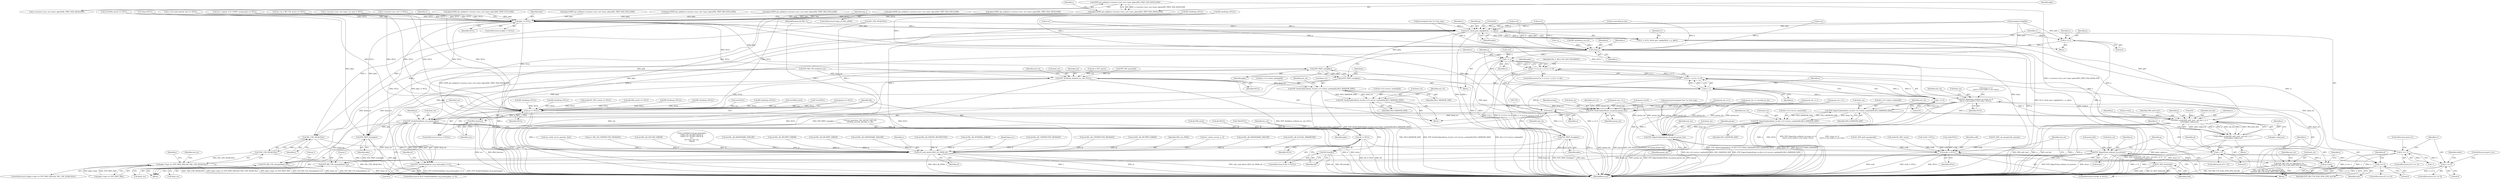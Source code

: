 digraph "0_openssl_ce325c60c74b0fa784f5872404b722e120e5cab0_0@array" {
"1001155" [label="(Call,X509_get_pubkey(s->session->sess_cert->peer_pkeys[SSL_PKEY_DSA_SIGN].x509))"];
"1001153" [label="(Call,pkey=X509_get_pubkey(s->session->sess_cert->peer_pkeys[SSL_PKEY_DSA_SIGN].x509))"];
"1001442" [label="(Call,pkey != NULL)"];
"1001462" [label="(Call,tls12_check_peer_sigalg(&md, s, p, pkey))"];
"1001460" [label="(Call,rv = tls12_check_peer_sigalg(&md, s, p, pkey))"];
"1001469" [label="(Call,rv == -1)"];
"1001476" [label="(Call,rv == 0)"];
"1001486" [label="(Call,p += 2)"];
"1001505" [label="(Call,n2s(p,i))"];
"1001517" [label="(Call,i != n)"];
"1001516" [label="(Call,(i != n) || (n > j) || (n <= 0))"];
"1001521" [label="(Call,n > j)"];
"1001520" [label="(Call,(n > j) || (n <= 0))"];
"1001524" [label="(Call,n <= 0)"];
"1001626" [label="(Call,RSA_verify(NID_md5_sha1, md_buf, j, p, n,\n\t\t\t\t\t\t\t\tpkey->pkey.rsa))"];
"1001624" [label="(Call,i=RSA_verify(NID_md5_sha1, md_buf, j, p, n,\n\t\t\t\t\t\t\t\tpkey->pkey.rsa))"];
"1001638" [label="(Call,i < 0)"];
"1001650" [label="(Call,i == 0)"];
"1001703" [label="(Call,(int)n)"];
"1001699" [label="(Call,EVP_VerifyFinal(&md_ctx,p,(int)n,pkey))"];
"1001698" [label="(Call,EVP_VerifyFinal(&md_ctx,p,(int)n,pkey) <= 0)"];
"1001747" [label="(Call,EVP_PKEY_free(pkey))"];
"1001749" [label="(Call,EVP_MD_CTX_cleanup(&md_ctx))"];
"1001760" [label="(Call,EVP_PKEY_free(pkey))"];
"1001784" [label="(Call,EVP_MD_CTX_cleanup(&md_ctx))"];
"1001513" [label="(Call,EVP_PKEY_size(pkey))"];
"1001511" [label="(Call,j=EVP_PKEY_size(pkey))"];
"1001540" [label="(Call,SSL_USE_SIGALGS(s))"];
"1001539" [label="(Call,!SSL_USE_SIGALGS(s))"];
"1001533" [label="(Call,pkey->type == EVP_PKEY_RSA && !SSL_USE_SIGALGS(s))"];
"1001755" [label="(Call,ssl3_send_alert(s,SSL3_AL_FATAL,al))"];
"1001565" [label="(Call,EVP_DigestInit_ex(&md_ctx,(num == 2)\n\t\t\t\t\t?s->ctx->md5:s->ctx->sha1, NULL))"];
"1001583" [label="(Call,EVP_DigestUpdate(&md_ctx,&(s->s3->client_random[0]),SSL3_RANDOM_SIZE))"];
"1001595" [label="(Call,EVP_DigestUpdate(&md_ctx,&(s->s3->server_random[0]),SSL3_RANDOM_SIZE))"];
"1001607" [label="(Call,EVP_DigestUpdate(&md_ctx,param,param_len))"];
"1001612" [label="(Call,EVP_DigestFinal_ex(&md_ctx,q,&size))"];
"1001561" [label="(Call,EVP_MD_CTX_set_flags(&md_ctx,\n\t\t\t\t\tEVP_MD_CTX_FLAG_NON_FIPS_ALLOW))"];
"1001618" [label="(Call,q+=size)"];
"1001763" [label="(Call,rsa != NULL)"];
"1001766" [label="(Call,RSA_free(rsa))"];
"1001769" [label="(Call,dh != NULL)"];
"1001772" [label="(Call,DH_free(dh))"];
"1001779" [label="(Call,ecdh != NULL)"];
"1001782" [label="(Call,EC_KEY_free(ecdh))"];
"1001663" [label="(Call,EVP_VerifyInit_ex(&md_ctx, md, NULL))"];
"1001668" [label="(Call,EVP_VerifyUpdate(&md_ctx,&(s->s3->client_random[0]),SSL3_RANDOM_SIZE))"];
"1001680" [label="(Call,EVP_VerifyUpdate(&md_ctx,&(s->s3->server_random[0]),SSL3_RANDOM_SIZE))"];
"1001692" [label="(Call,EVP_VerifyUpdate(&md_ctx,param,param_len))"];
"1001493" [label="(Call,md = EVP_sha1())"];
"1001115" [label="(Call,ssl_security(s, SSL_SECOP_TMP_DH,\n\t\t\t\t\t\tDH_security_bits(dh), 0, dh))"];
"1001681" [label="(Call,&md_ctx)"];
"1001707" [label="(Literal,0)"];
"1001682" [label="(Identifier,md_ctx)"];
"1001468" [label="(ControlStructure,if (rv == -1))"];
"1001301" [label="(Call,al=SSL_AD_EXPORT_RESTRICTION)"];
"1000956" [label="(Call,dh=DH_new())"];
"1001598" [label="(Call,&(s->s3->server_random[0]))"];
"1001546" [label="(Identifier,j)"];
"1001669" [label="(Call,&md_ctx)"];
"1001520" [label="(Call,(n > j) || (n <= 0))"];
"1001249" [label="(Call,al=SSL_AD_INTERNAL_ERROR)"];
"1001663" [label="(Call,EVP_VerifyInit_ex(&md_ctx, md, NULL))"];
"1001679" [label="(Identifier,SSL3_RANDOM_SIZE)"];
"1001629" [label="(Identifier,j)"];
"1001615" [label="(Identifier,q)"];
"1001284" [label="(Call,EC_KEY_get0_group(ecdh))"];
"1000290" [label="(Call,s->session->sess_cert != NULL)"];
"1001694" [label="(Identifier,md_ctx)"];
"1001775" [label="(Identifier,bn_ctx)"];
"1000603" [label="(Call,BN_bin2bn(p,i,NULL))"];
"1001155" [label="(Call,X509_get_pubkey(s->session->sess_cert->peer_pkeys[SSL_PKEY_DSA_SIGN].x509))"];
"1001444" [label="(Identifier,NULL)"];
"1001490" [label="(Identifier,n)"];
"1001706" [label="(Identifier,pkey)"];
"1001620" [label="(Identifier,size)"];
"1001773" [label="(Identifier,dh)"];
"1001171" [label="(Identifier,s)"];
"1001562" [label="(Call,&md_ctx)"];
"1001639" [label="(Identifier,i)"];
"1001651" [label="(Identifier,i)"];
"1000660" [label="(Call,BN_bin2bn(p,i,NULL))"];
"1001539" [label="(Call,!SSL_USE_SIGALGS(s))"];
"1001750" [label="(Call,&md_ctx)"];
"1001759" [label="(JumpTarget,err:)"];
"1001767" [label="(Identifier,rsa)"];
"1001525" [label="(Identifier,n)"];
"1001107" [label="(Call,p+=i)"];
"1000886" [label="(Call,param_len += i)"];
"1001611" [label="(Identifier,param_len)"];
"1001522" [label="(Identifier,n)"];
"1001786" [label="(Identifier,md_ctx)"];
"1001614" [label="(Identifier,md_ctx)"];
"1001649" [label="(ControlStructure,if (i == 0))"];
"1001693" [label="(Call,&md_ctx)"];
"1001486" [label="(Call,p += 2)"];
"1001319" [label="(Call,(bn_ctx = BN_CTX_new()) == NULL)"];
"1001443" [label="(Identifier,pkey)"];
"1001772" [label="(Call,DH_free(dh))"];
"1001621" [label="(Call,j+=size)"];
"1001469" [label="(Call,rv == -1)"];
"1001753" [label="(Literal,1)"];
"1001488" [label="(Literal,2)"];
"1001526" [label="(Literal,0)"];
"1001765" [label="(Identifier,NULL)"];
"1001445" [label="(Block,)"];
"1000791" [label="(Call,al=SSL_AD_UNEXPECTED_MESSAGE)"];
"1001761" [label="(Identifier,pkey)"];
"1001548" [label="(Call,q=md_buf)"];
"1001460" [label="(Call,rv = tls12_check_peer_sigalg(&md, s, p, pkey))"];
"1000282" [label="(Call,p=(unsigned char *)s->init_msg)"];
"1001434" [label="(Call,al=SSL_AD_UNEXPECTED_MESSAGE)"];
"1001533" [label="(Call,pkey->type == EVP_PKEY_RSA && !SSL_USE_SIGALGS(s))"];
"1001154" [label="(Identifier,pkey)"];
"1000129" [label="(Block,)"];
"1001585" [label="(Identifier,md_ctx)"];
"1001362" [label="(Call,p+=encoded_pt_len)"];
"1001512" [label="(Identifier,j)"];
"1001441" [label="(ControlStructure,if (pkey != NULL))"];
"1001372" [label="(Call,pkey=X509_get_pubkey(s->session->sess_cert->peer_pkeys[SSL_PKEY_RSA_ENC].x509))"];
"1001627" [label="(Identifier,NID_md5_sha1)"];
"1001205" [label="(Call,(ecdh=EC_KEY_new()) == NULL)"];
"1001624" [label="(Call,i=RSA_verify(NID_md5_sha1, md_buf, j, p, n,\n\t\t\t\t\t\t\t\tpkey->pkey.rsa))"];
"1001668" [label="(Call,EVP_VerifyUpdate(&md_ctx,&(s->s3->client_random[0]),SSL3_RANDOM_SIZE))"];
"1001480" [label="(ControlStructure,goto f_err;)"];
"1001473" [label="(ControlStructure,goto err;)"];
"1001505" [label="(Call,n2s(p,i))"];
"1001134" [label="(Call,pkey=X509_get_pubkey(s->session->sess_cert->peer_pkeys[SSL_PKEY_RSA_ENC].x509))"];
"1001768" [label="(ControlStructure,if (dh != NULL))"];
"1001760" [label="(Call,EVP_PKEY_free(pkey))"];
"1001564" [label="(Identifier,EVP_MD_CTX_FLAG_NON_FIPS_ALLOW)"];
"1001630" [label="(Identifier,p)"];
"1001662" [label="(Block,)"];
"1001612" [label="(Call,EVP_DigestFinal_ex(&md_ctx,q,&size))"];
"1001540" [label="(Call,SSL_USE_SIGALGS(s))"];
"1001313" [label="(Call,(srvr_ecpoint = EC_POINT_new(group)) == NULL)"];
"1001356" [label="(Call,param_len += encoded_pt_len)"];
"1001596" [label="(Call,&md_ctx)"];
"1001608" [label="(Call,&md_ctx)"];
"1001790" [label="(MethodReturn,int)"];
"1001156" [label="(Call,s->session->sess_cert->peer_pkeys[SSL_PKEY_DSA_SIGN].x509)"];
"1001521" [label="(Call,n > j)"];
"1000462" [label="(Call,1-i)"];
"1001206" [label="(Call,ecdh=EC_KEY_new())"];
"1000955" [label="(Call,(dh=DH_new()) == NULL)"];
"1001702" [label="(Identifier,p)"];
"1001507" [label="(Identifier,i)"];
"1001000" [label="(Call,BN_bin2bn(p,i,NULL))"];
"1001478" [label="(Literal,0)"];
"1000160" [label="(Call,*ecdh = NULL)"];
"1001748" [label="(Identifier,pkey)"];
"1001696" [label="(Identifier,param_len)"];
"1000280" [label="(Call,param=p=(unsigned char *)s->init_msg)"];
"1001667" [label="(Identifier,NULL)"];
"1001049" [label="(Call,BN_bin2bn(p,i,NULL))"];
"1001671" [label="(Call,&(s->s3->client_random[0]))"];
"1001638" [label="(Call,i < 0)"];
"1001642" [label="(Call,al=SSL_AD_DECRYPT_ERROR)"];
"1001789" [label="(Literal,1)"];
"1000488" [label="(Call,s->ctx->psk_identity_hint == NULL)"];
"1001757" [label="(Identifier,SSL3_AL_FATAL)"];
"1000945" [label="(Call,rsa=NULL)"];
"1001695" [label="(Identifier,param)"];
"1001749" [label="(Call,EVP_MD_CTX_cleanup(&md_ctx))"];
"1001703" [label="(Call,(int)n)"];
"1000503" [label="(Call,p+=i)"];
"1001705" [label="(Identifier,n)"];
"1001417" [label="(Call,ecdh=NULL)"];
"1001625" [label="(Identifier,i)"];
"1001176" [label="(Call,dh=NULL)"];
"1001626" [label="(Call,RSA_verify(NID_md5_sha1, md_buf, j, p, n,\n\t\t\t\t\t\t\t\tpkey->pkey.rsa))"];
"1001619" [label="(Identifier,q)"];
"1001780" [label="(Identifier,ecdh)"];
"1001770" [label="(Identifier,dh)"];
"1001465" [label="(Identifier,s)"];
"1000387" [label="(Call,param_len=0)"];
"1001762" [label="(ControlStructure,if (rsa != NULL))"];
"1000552" [label="(Call,BN_bin2bn(p,i,NULL))"];
"1000895" [label="(Call,BN_bin2bn(p,i,rsa->e))"];
"1001701" [label="(Identifier,md_ctx)"];
"1001637" [label="(ControlStructure,if (i < 0))"];
"1001747" [label="(Call,EVP_PKEY_free(pkey))"];
"1001149" [label="(ControlStructure,if (alg_a & SSL_aDSS))"];
"1001755" [label="(Call,ssl3_send_alert(s,SSL3_AL_FATAL,al))"];
"1001229" [label="(Call,tls1_check_curve(s, p, 3))"];
"1000496" [label="(Call,al=SSL_AD_HANDSHAKE_FAILURE)"];
"1001467" [label="(Identifier,pkey)"];
"1001583" [label="(Call,EVP_DigestUpdate(&md_ctx,&(s->s3->client_random[0]),SSL3_RANDOM_SIZE))"];
"1001622" [label="(Identifier,j)"];
"1000741" [label="(Call,pkey=X509_get_pubkey(s->session->sess_cert->peer_pkeys[SSL_PKEY_RSA_ENC].x509))"];
"1001524" [label="(Call,n <= 0)"];
"1001652" [label="(Literal,0)"];
"1000700" [label="(Call,param_len += i)"];
"1001506" [label="(Identifier,p)"];
"1001462" [label="(Call,tls12_check_peer_sigalg(&md, s, p, pkey))"];
"1000631" [label="(Call,(unsigned int)(p[0]))"];
"1001769" [label="(Call,dh != NULL)"];
"1001691" [label="(Identifier,SSL3_RANDOM_SIZE)"];
"1001595" [label="(Call,EVP_DigestUpdate(&md_ctx,&(s->s3->server_random[0]),SSL3_RANDOM_SIZE))"];
"1001523" [label="(Identifier,j)"];
"1001532" [label="(ControlStructure,if (pkey->type == EVP_PKEY_RSA && !SSL_USE_SIGALGS(s)))"];
"1001722" [label="(Identifier,alg_a)"];
"1000800" [label="(Call,rsa=RSA_new())"];
"1001655" [label="(Identifier,al)"];
"1001466" [label="(Identifier,p)"];
"1001606" [label="(Identifier,SSL3_RANDOM_SIZE)"];
"1000152" [label="(Call,*rsa=NULL)"];
"1001783" [label="(Identifier,ecdh)"];
"1001566" [label="(Call,&md_ctx)"];
"1001089" [label="(Call,param_len += i)"];
"1001697" [label="(ControlStructure,if (EVP_VerifyFinal(&md_ctx,p,(int)n,pkey) <= 0))"];
"1001545" [label="(Call,j=0)"];
"1001582" [label="(Identifier,NULL)"];
"1001692" [label="(Call,EVP_VerifyUpdate(&md_ctx,param,param_len))"];
"1001607" [label="(Call,EVP_DigestUpdate(&md_ctx,param,param_len))"];
"1000156" [label="(Call,*dh=NULL)"];
"1001470" [label="(Identifier,rv)"];
"1001153" [label="(Call,pkey=X509_get_pubkey(s->session->sess_cert->peer_pkeys[SSL_PKEY_DSA_SIGN].x509))"];
"1001463" [label="(Call,&md)"];
"1001511" [label="(Call,j=EVP_PKEY_size(pkey))"];
"1001189" [label="(Call,al=SSL_AD_ILLEGAL_PARAMETER)"];
"1001751" [label="(Identifier,md_ctx)"];
"1000728" [label="(Call,srp_verify_server_param(s, &al))"];
"1001640" [label="(Literal,0)"];
"1001542" [label="(Block,)"];
"1000448" [label="(Call,param_len += i)"];
"1001509" [label="(Identifier,n)"];
"1001698" [label="(Call,EVP_VerifyFinal(&md_ctx,p,(int)n,pkey) <= 0)"];
"1001541" [label="(Identifier,s)"];
"1001665" [label="(Identifier,md_ctx)"];
"1001763" [label="(Call,rsa != NULL)"];
"1001710" [label="(Identifier,al)"];
"1001618" [label="(Call,q+=size)"];
"1001567" [label="(Identifier,md_ctx)"];
"1001785" [label="(Call,&md_ctx)"];
"1001683" [label="(Call,&(s->s3->server_random[0]))"];
"1000234" [label="(Call,al = SSL_AD_UNEXPECTED_MESSAGE)"];
"1001584" [label="(Call,&md_ctx)"];
"1001484" [label="(Call,EVP_MD_name(md))"];
"1001758" [label="(Identifier,al)"];
"1001643" [label="(Identifier,al)"];
"1000906" [label="(Call,p+=i)"];
"1001568" [label="(Call,(num == 2)\n\t\t\t\t\t?s->ctx->md5:s->ctx->sha1)"];
"1001271" [label="(Call,EC_KEY_set_group(ecdh, ngroup))"];
"1001515" [label="(ControlStructure,if ((i != n) || (n > j) || (n <= 0)))"];
"1000401" [label="(Call,al=SSL_AD_DECODE_ERROR)"];
"1001261" [label="(Call,ngroup == NULL)"];
"1001670" [label="(Identifier,md_ctx)"];
"1001764" [label="(Identifier,rsa)"];
"1000184" [label="(Call,s->method->ssl_get_message(s,\n\t\tSSL3_ST_CR_KEY_EXCH_A,\n\t\tSSL3_ST_CR_KEY_EXCH_B,\n\t\t-1,\n\t\ts->max_cert_list,\n\t\t&ok))"];
"1001586" [label="(Call,&(s->s3->client_random[0]))"];
"1001514" [label="(Identifier,pkey)"];
"1001779" [label="(Call,ecdh != NULL)"];
"1001513" [label="(Call,EVP_PKEY_size(pkey))"];
"1001098" [label="(Call,BN_bin2bn(p,i,NULL))"];
"1000430" [label="(Call,al=SSL_AD_HANDSHAKE_FAILURE)"];
"1001654" [label="(Call,al=SSL_AD_DECRYPT_ERROR)"];
"1001709" [label="(Call,al=SSL_AD_DECRYPT_ERROR)"];
"1001628" [label="(Identifier,md_buf)"];
"1001700" [label="(Call,&md_ctx)"];
"1001475" [label="(ControlStructure,if (rv == 0))"];
"1000916" [label="(Call,pkey=X509_get_pubkey(s->session->sess_cert->peer_pkeys[SSL_PKEY_RSA_ENC].x509))"];
"1001482" [label="(Identifier,stderr)"];
"1000128" [label="(MethodParameterIn,SSL *s)"];
"1000760" [label="(Call,pkey=X509_get_pubkey(s->session->sess_cert->peer_pkeys[SSL_PKEY_DSA_SIGN].x509))"];
"1000720" [label="(Call,p+=i)"];
"1001699" [label="(Call,EVP_VerifyFinal(&md_ctx,p,(int)n,pkey))"];
"1001447" [label="(Call,SSL_USE_SIGALGS(s))"];
"1001442" [label="(Call,pkey != NULL)"];
"1001471" [label="(Call,-1)"];
"1001631" [label="(Identifier,n)"];
"1001766" [label="(Call,RSA_free(rsa))"];
"1000179" [label="(Call,EVP_MD_CTX_init(&md_ctx))"];
"1001778" [label="(ControlStructure,if (ecdh != NULL))"];
"1001477" [label="(Identifier,rv)"];
"1001508" [label="(Call,n-=2)"];
"1001613" [label="(Call,&md_ctx)"];
"1000144" [label="(Call,*pkey=NULL)"];
"1001448" [label="(Identifier,s)"];
"1000711" [label="(Call,BN_bin2bn(p,i,NULL))"];
"1001461" [label="(Identifier,rv)"];
"1001610" [label="(Identifier,param)"];
"1001609" [label="(Identifier,md_ctx)"];
"1001476" [label="(Call,rv == 0)"];
"1001123" [label="(Call,al=SSL_AD_HANDSHAKE_FAILURE)"];
"1001519" [label="(Identifier,n)"];
"1000799" [label="(Call,(rsa=RSA_new()) == NULL)"];
"1001680" [label="(Call,EVP_VerifyUpdate(&md_ctx,&(s->s3->server_random[0]),SSL3_RANDOM_SIZE))"];
"1001781" [label="(Identifier,NULL)"];
"1001594" [label="(Identifier,SSL3_RANDOM_SIZE)"];
"1001782" [label="(Call,EC_KEY_free(ecdh))"];
"1001517" [label="(Call,i != n)"];
"1000299" [label="(Call,s->session->sess_cert->peer_rsa_tmp != NULL)"];
"1001391" [label="(Call,pkey=X509_get_pubkey(s->session->sess_cert->peer_pkeys[SSL_PKEY_ECC].x509))"];
"1001756" [label="(Identifier,s)"];
"1001565" [label="(Call,EVP_DigestInit_ex(&md_ctx,(num == 2)\n\t\t\t\t\t?s->ctx->md5:s->ctx->sha1, NULL))"];
"1001664" [label="(Call,&md_ctx)"];
"1001784" [label="(Call,EVP_MD_CTX_cleanup(&md_ctx))"];
"1001536" [label="(Identifier,pkey)"];
"1001650" [label="(Call,i == 0)"];
"1001560" [label="(Block,)"];
"1001597" [label="(Identifier,md_ctx)"];
"1001487" [label="(Identifier,p)"];
"1001771" [label="(Identifier,NULL)"];
"1001561" [label="(Call,EVP_MD_CTX_set_flags(&md_ctx,\n\t\t\t\t\tEVP_MD_CTX_FLAG_NON_FIPS_ALLOW))"];
"1001534" [label="(Call,pkey->type == EVP_PKEY_RSA)"];
"1001529" [label="(Identifier,SSL_F_SSL3_GET_KEY_EXCHANGE)"];
"1001632" [label="(Call,pkey->pkey.rsa)"];
"1001516" [label="(Call,(i != n) || (n > j) || (n <= 0))"];
"1001616" [label="(Call,&size)"];
"1001449" [label="(Block,)"];
"1001666" [label="(Identifier,md)"];
"1001518" [label="(Identifier,i)"];
"1001155" -> "1001153"  [label="AST: "];
"1001155" -> "1001156"  [label="CFG: "];
"1001156" -> "1001155"  [label="AST: "];
"1001153" -> "1001155"  [label="CFG: "];
"1001155" -> "1001790"  [label="DDG: s->session->sess_cert->peer_pkeys[SSL_PKEY_DSA_SIGN].x509"];
"1001155" -> "1001153"  [label="DDG: s->session->sess_cert->peer_pkeys[SSL_PKEY_DSA_SIGN].x509"];
"1001153" -> "1001149"  [label="AST: "];
"1001154" -> "1001153"  [label="AST: "];
"1001171" -> "1001153"  [label="CFG: "];
"1001153" -> "1001790"  [label="DDG: X509_get_pubkey(s->session->sess_cert->peer_pkeys[SSL_PKEY_DSA_SIGN].x509)"];
"1001153" -> "1001442"  [label="DDG: pkey"];
"1001442" -> "1001441"  [label="AST: "];
"1001442" -> "1001444"  [label="CFG: "];
"1001443" -> "1001442"  [label="AST: "];
"1001444" -> "1001442"  [label="AST: "];
"1001448" -> "1001442"  [label="CFG: "];
"1001722" -> "1001442"  [label="CFG: "];
"1001442" -> "1001790"  [label="DDG: NULL"];
"1001442" -> "1001790"  [label="DDG: pkey != NULL"];
"1000741" -> "1001442"  [label="DDG: pkey"];
"1001391" -> "1001442"  [label="DDG: pkey"];
"1000144" -> "1001442"  [label="DDG: pkey"];
"1000760" -> "1001442"  [label="DDG: pkey"];
"1000916" -> "1001442"  [label="DDG: pkey"];
"1001134" -> "1001442"  [label="DDG: pkey"];
"1001372" -> "1001442"  [label="DDG: pkey"];
"1000711" -> "1001442"  [label="DDG: NULL"];
"1000488" -> "1001442"  [label="DDG: NULL"];
"1000290" -> "1001442"  [label="DDG: NULL"];
"1000299" -> "1001442"  [label="DDG: NULL"];
"1000799" -> "1001442"  [label="DDG: NULL"];
"1001313" -> "1001442"  [label="DDG: NULL"];
"1001319" -> "1001442"  [label="DDG: NULL"];
"1001098" -> "1001442"  [label="DDG: NULL"];
"1001442" -> "1001462"  [label="DDG: pkey"];
"1001442" -> "1001513"  [label="DDG: pkey"];
"1001442" -> "1001565"  [label="DDG: NULL"];
"1001442" -> "1001663"  [label="DDG: NULL"];
"1001442" -> "1001747"  [label="DDG: pkey"];
"1001442" -> "1001760"  [label="DDG: pkey"];
"1001442" -> "1001763"  [label="DDG: NULL"];
"1001462" -> "1001460"  [label="AST: "];
"1001462" -> "1001467"  [label="CFG: "];
"1001463" -> "1001462"  [label="AST: "];
"1001465" -> "1001462"  [label="AST: "];
"1001466" -> "1001462"  [label="AST: "];
"1001467" -> "1001462"  [label="AST: "];
"1001460" -> "1001462"  [label="CFG: "];
"1001462" -> "1001790"  [label="DDG: &md"];
"1001462" -> "1001790"  [label="DDG: p"];
"1001462" -> "1001790"  [label="DDG: s"];
"1001462" -> "1001460"  [label="DDG: &md"];
"1001462" -> "1001460"  [label="DDG: s"];
"1001462" -> "1001460"  [label="DDG: p"];
"1001462" -> "1001460"  [label="DDG: pkey"];
"1001447" -> "1001462"  [label="DDG: s"];
"1000128" -> "1001462"  [label="DDG: s"];
"1001107" -> "1001462"  [label="DDG: p"];
"1000631" -> "1001462"  [label="DDG: p[0]"];
"1000906" -> "1001462"  [label="DDG: p"];
"1000720" -> "1001462"  [label="DDG: p"];
"1001362" -> "1001462"  [label="DDG: p"];
"1000503" -> "1001462"  [label="DDG: p"];
"1000282" -> "1001462"  [label="DDG: p"];
"1001462" -> "1001486"  [label="DDG: p"];
"1001462" -> "1001513"  [label="DDG: pkey"];
"1001462" -> "1001540"  [label="DDG: s"];
"1001462" -> "1001755"  [label="DDG: s"];
"1001462" -> "1001760"  [label="DDG: pkey"];
"1001460" -> "1001449"  [label="AST: "];
"1001461" -> "1001460"  [label="AST: "];
"1001470" -> "1001460"  [label="CFG: "];
"1001460" -> "1001790"  [label="DDG: tls12_check_peer_sigalg(&md, s, p, pkey)"];
"1001460" -> "1001469"  [label="DDG: rv"];
"1001469" -> "1001468"  [label="AST: "];
"1001469" -> "1001471"  [label="CFG: "];
"1001470" -> "1001469"  [label="AST: "];
"1001471" -> "1001469"  [label="AST: "];
"1001473" -> "1001469"  [label="CFG: "];
"1001477" -> "1001469"  [label="CFG: "];
"1001469" -> "1001790"  [label="DDG: rv == -1"];
"1001469" -> "1001790"  [label="DDG: -1"];
"1001469" -> "1001790"  [label="DDG: rv"];
"1001471" -> "1001469"  [label="DDG: 1"];
"1001469" -> "1001476"  [label="DDG: rv"];
"1001476" -> "1001475"  [label="AST: "];
"1001476" -> "1001478"  [label="CFG: "];
"1001477" -> "1001476"  [label="AST: "];
"1001478" -> "1001476"  [label="AST: "];
"1001480" -> "1001476"  [label="CFG: "];
"1001482" -> "1001476"  [label="CFG: "];
"1001476" -> "1001790"  [label="DDG: rv == 0"];
"1001476" -> "1001790"  [label="DDG: rv"];
"1001486" -> "1001449"  [label="AST: "];
"1001486" -> "1001488"  [label="CFG: "];
"1001487" -> "1001486"  [label="AST: "];
"1001488" -> "1001486"  [label="AST: "];
"1001490" -> "1001486"  [label="CFG: "];
"1001486" -> "1001790"  [label="DDG: p"];
"1000631" -> "1001486"  [label="DDG: p[0]"];
"1001486" -> "1001505"  [label="DDG: p"];
"1001505" -> "1001445"  [label="AST: "];
"1001505" -> "1001507"  [label="CFG: "];
"1001506" -> "1001505"  [label="AST: "];
"1001507" -> "1001505"  [label="AST: "];
"1001509" -> "1001505"  [label="CFG: "];
"1001505" -> "1001790"  [label="DDG: p"];
"1001505" -> "1001790"  [label="DDG: n2s(p,i)"];
"1001107" -> "1001505"  [label="DDG: p"];
"1000631" -> "1001505"  [label="DDG: p[0]"];
"1000906" -> "1001505"  [label="DDG: p"];
"1000720" -> "1001505"  [label="DDG: p"];
"1001362" -> "1001505"  [label="DDG: p"];
"1000503" -> "1001505"  [label="DDG: p"];
"1000282" -> "1001505"  [label="DDG: p"];
"1001098" -> "1001505"  [label="DDG: i"];
"1000895" -> "1001505"  [label="DDG: i"];
"1000462" -> "1001505"  [label="DDG: i"];
"1000711" -> "1001505"  [label="DDG: i"];
"1001505" -> "1001517"  [label="DDG: i"];
"1001505" -> "1001626"  [label="DDG: p"];
"1001505" -> "1001699"  [label="DDG: p"];
"1001517" -> "1001516"  [label="AST: "];
"1001517" -> "1001519"  [label="CFG: "];
"1001518" -> "1001517"  [label="AST: "];
"1001519" -> "1001517"  [label="AST: "];
"1001522" -> "1001517"  [label="CFG: "];
"1001516" -> "1001517"  [label="CFG: "];
"1001517" -> "1001790"  [label="DDG: n"];
"1001517" -> "1001790"  [label="DDG: i"];
"1001517" -> "1001516"  [label="DDG: i"];
"1001517" -> "1001516"  [label="DDG: n"];
"1001508" -> "1001517"  [label="DDG: n"];
"1001517" -> "1001521"  [label="DDG: n"];
"1001517" -> "1001626"  [label="DDG: n"];
"1001517" -> "1001703"  [label="DDG: n"];
"1001516" -> "1001515"  [label="AST: "];
"1001516" -> "1001520"  [label="CFG: "];
"1001520" -> "1001516"  [label="AST: "];
"1001529" -> "1001516"  [label="CFG: "];
"1001536" -> "1001516"  [label="CFG: "];
"1001516" -> "1001790"  [label="DDG: i != n"];
"1001516" -> "1001790"  [label="DDG: (n > j) || (n <= 0)"];
"1001516" -> "1001790"  [label="DDG: (i != n) || (n > j) || (n <= 0)"];
"1001520" -> "1001516"  [label="DDG: n > j"];
"1001520" -> "1001516"  [label="DDG: n <= 0"];
"1001521" -> "1001520"  [label="AST: "];
"1001521" -> "1001523"  [label="CFG: "];
"1001522" -> "1001521"  [label="AST: "];
"1001523" -> "1001521"  [label="AST: "];
"1001525" -> "1001521"  [label="CFG: "];
"1001520" -> "1001521"  [label="CFG: "];
"1001521" -> "1001790"  [label="DDG: n"];
"1001521" -> "1001790"  [label="DDG: j"];
"1001521" -> "1001520"  [label="DDG: n"];
"1001521" -> "1001520"  [label="DDG: j"];
"1001511" -> "1001521"  [label="DDG: j"];
"1001521" -> "1001524"  [label="DDG: n"];
"1001521" -> "1001626"  [label="DDG: n"];
"1001521" -> "1001703"  [label="DDG: n"];
"1001520" -> "1001524"  [label="CFG: "];
"1001524" -> "1001520"  [label="AST: "];
"1001520" -> "1001790"  [label="DDG: n > j"];
"1001520" -> "1001790"  [label="DDG: n <= 0"];
"1001524" -> "1001520"  [label="DDG: n"];
"1001524" -> "1001520"  [label="DDG: 0"];
"1001524" -> "1001526"  [label="CFG: "];
"1001525" -> "1001524"  [label="AST: "];
"1001526" -> "1001524"  [label="AST: "];
"1001524" -> "1001790"  [label="DDG: n"];
"1001524" -> "1001626"  [label="DDG: n"];
"1001524" -> "1001703"  [label="DDG: n"];
"1001626" -> "1001624"  [label="AST: "];
"1001626" -> "1001632"  [label="CFG: "];
"1001627" -> "1001626"  [label="AST: "];
"1001628" -> "1001626"  [label="AST: "];
"1001629" -> "1001626"  [label="AST: "];
"1001630" -> "1001626"  [label="AST: "];
"1001631" -> "1001626"  [label="AST: "];
"1001632" -> "1001626"  [label="AST: "];
"1001624" -> "1001626"  [label="CFG: "];
"1001626" -> "1001790"  [label="DDG: n"];
"1001626" -> "1001790"  [label="DDG: pkey->pkey.rsa"];
"1001626" -> "1001790"  [label="DDG: NID_md5_sha1"];
"1001626" -> "1001790"  [label="DDG: md_buf"];
"1001626" -> "1001790"  [label="DDG: j"];
"1001626" -> "1001790"  [label="DDG: p"];
"1001626" -> "1001624"  [label="DDG: pkey->pkey.rsa"];
"1001626" -> "1001624"  [label="DDG: j"];
"1001626" -> "1001624"  [label="DDG: p"];
"1001626" -> "1001624"  [label="DDG: md_buf"];
"1001626" -> "1001624"  [label="DDG: n"];
"1001626" -> "1001624"  [label="DDG: NID_md5_sha1"];
"1001545" -> "1001626"  [label="DDG: j"];
"1001621" -> "1001626"  [label="DDG: j"];
"1000631" -> "1001626"  [label="DDG: p[0]"];
"1001624" -> "1001542"  [label="AST: "];
"1001625" -> "1001624"  [label="AST: "];
"1001639" -> "1001624"  [label="CFG: "];
"1001624" -> "1001790"  [label="DDG: RSA_verify(NID_md5_sha1, md_buf, j, p, n,\n\t\t\t\t\t\t\t\tpkey->pkey.rsa)"];
"1001624" -> "1001638"  [label="DDG: i"];
"1001638" -> "1001637"  [label="AST: "];
"1001638" -> "1001640"  [label="CFG: "];
"1001639" -> "1001638"  [label="AST: "];
"1001640" -> "1001638"  [label="AST: "];
"1001643" -> "1001638"  [label="CFG: "];
"1001651" -> "1001638"  [label="CFG: "];
"1001638" -> "1001790"  [label="DDG: i < 0"];
"1001638" -> "1001790"  [label="DDG: i"];
"1001638" -> "1001650"  [label="DDG: i"];
"1001650" -> "1001649"  [label="AST: "];
"1001650" -> "1001652"  [label="CFG: "];
"1001651" -> "1001650"  [label="AST: "];
"1001652" -> "1001650"  [label="AST: "];
"1001655" -> "1001650"  [label="CFG: "];
"1001748" -> "1001650"  [label="CFG: "];
"1001650" -> "1001790"  [label="DDG: i"];
"1001650" -> "1001790"  [label="DDG: i == 0"];
"1001703" -> "1001699"  [label="AST: "];
"1001703" -> "1001705"  [label="CFG: "];
"1001704" -> "1001703"  [label="AST: "];
"1001705" -> "1001703"  [label="AST: "];
"1001706" -> "1001703"  [label="CFG: "];
"1001703" -> "1001790"  [label="DDG: n"];
"1001703" -> "1001699"  [label="DDG: n"];
"1001699" -> "1001698"  [label="AST: "];
"1001699" -> "1001706"  [label="CFG: "];
"1001700" -> "1001699"  [label="AST: "];
"1001702" -> "1001699"  [label="AST: "];
"1001706" -> "1001699"  [label="AST: "];
"1001707" -> "1001699"  [label="CFG: "];
"1001699" -> "1001790"  [label="DDG: p"];
"1001699" -> "1001790"  [label="DDG: (int)n"];
"1001699" -> "1001698"  [label="DDG: &md_ctx"];
"1001699" -> "1001698"  [label="DDG: p"];
"1001699" -> "1001698"  [label="DDG: (int)n"];
"1001699" -> "1001698"  [label="DDG: pkey"];
"1001692" -> "1001699"  [label="DDG: &md_ctx"];
"1000631" -> "1001699"  [label="DDG: p[0]"];
"1001513" -> "1001699"  [label="DDG: pkey"];
"1001699" -> "1001747"  [label="DDG: pkey"];
"1001699" -> "1001749"  [label="DDG: &md_ctx"];
"1001699" -> "1001760"  [label="DDG: pkey"];
"1001699" -> "1001784"  [label="DDG: &md_ctx"];
"1001698" -> "1001697"  [label="AST: "];
"1001698" -> "1001707"  [label="CFG: "];
"1001707" -> "1001698"  [label="AST: "];
"1001710" -> "1001698"  [label="CFG: "];
"1001748" -> "1001698"  [label="CFG: "];
"1001698" -> "1001790"  [label="DDG: EVP_VerifyFinal(&md_ctx,p,(int)n,pkey)"];
"1001698" -> "1001790"  [label="DDG: EVP_VerifyFinal(&md_ctx,p,(int)n,pkey) <= 0"];
"1001747" -> "1000129"  [label="AST: "];
"1001747" -> "1001748"  [label="CFG: "];
"1001748" -> "1001747"  [label="AST: "];
"1001751" -> "1001747"  [label="CFG: "];
"1001747" -> "1001790"  [label="DDG: EVP_PKEY_free(pkey)"];
"1001747" -> "1001790"  [label="DDG: pkey"];
"1001513" -> "1001747"  [label="DDG: pkey"];
"1001749" -> "1000129"  [label="AST: "];
"1001749" -> "1001750"  [label="CFG: "];
"1001750" -> "1001749"  [label="AST: "];
"1001753" -> "1001749"  [label="CFG: "];
"1001749" -> "1001790"  [label="DDG: &md_ctx"];
"1001749" -> "1001790"  [label="DDG: EVP_MD_CTX_cleanup(&md_ctx)"];
"1000179" -> "1001749"  [label="DDG: &md_ctx"];
"1001612" -> "1001749"  [label="DDG: &md_ctx"];
"1001760" -> "1000129"  [label="AST: "];
"1001760" -> "1001761"  [label="CFG: "];
"1001761" -> "1001760"  [label="AST: "];
"1001764" -> "1001760"  [label="CFG: "];
"1001760" -> "1001790"  [label="DDG: EVP_PKEY_free(pkey)"];
"1001760" -> "1001790"  [label="DDG: pkey"];
"1001513" -> "1001760"  [label="DDG: pkey"];
"1000144" -> "1001760"  [label="DDG: pkey"];
"1001784" -> "1000129"  [label="AST: "];
"1001784" -> "1001785"  [label="CFG: "];
"1001785" -> "1001784"  [label="AST: "];
"1001789" -> "1001784"  [label="CFG: "];
"1001784" -> "1001790"  [label="DDG: &md_ctx"];
"1001784" -> "1001790"  [label="DDG: EVP_MD_CTX_cleanup(&md_ctx)"];
"1000179" -> "1001784"  [label="DDG: &md_ctx"];
"1001612" -> "1001784"  [label="DDG: &md_ctx"];
"1001513" -> "1001511"  [label="AST: "];
"1001513" -> "1001514"  [label="CFG: "];
"1001514" -> "1001513"  [label="AST: "];
"1001511" -> "1001513"  [label="CFG: "];
"1001513" -> "1001511"  [label="DDG: pkey"];
"1001511" -> "1001445"  [label="AST: "];
"1001512" -> "1001511"  [label="AST: "];
"1001518" -> "1001511"  [label="CFG: "];
"1001511" -> "1001790"  [label="DDG: EVP_PKEY_size(pkey)"];
"1001511" -> "1001790"  [label="DDG: j"];
"1001540" -> "1001539"  [label="AST: "];
"1001540" -> "1001541"  [label="CFG: "];
"1001541" -> "1001540"  [label="AST: "];
"1001539" -> "1001540"  [label="CFG: "];
"1001540" -> "1001790"  [label="DDG: s"];
"1001540" -> "1001539"  [label="DDG: s"];
"1001447" -> "1001540"  [label="DDG: s"];
"1000128" -> "1001540"  [label="DDG: s"];
"1001540" -> "1001755"  [label="DDG: s"];
"1001539" -> "1001533"  [label="AST: "];
"1001533" -> "1001539"  [label="CFG: "];
"1001539" -> "1001790"  [label="DDG: SSL_USE_SIGALGS(s)"];
"1001539" -> "1001533"  [label="DDG: SSL_USE_SIGALGS(s)"];
"1001533" -> "1001532"  [label="AST: "];
"1001533" -> "1001534"  [label="CFG: "];
"1001534" -> "1001533"  [label="AST: "];
"1001546" -> "1001533"  [label="CFG: "];
"1001665" -> "1001533"  [label="CFG: "];
"1001533" -> "1001790"  [label="DDG: pkey->type == EVP_PKEY_RSA"];
"1001533" -> "1001790"  [label="DDG: !SSL_USE_SIGALGS(s)"];
"1001533" -> "1001790"  [label="DDG: pkey->type == EVP_PKEY_RSA && !SSL_USE_SIGALGS(s)"];
"1001534" -> "1001533"  [label="DDG: pkey->type"];
"1001534" -> "1001533"  [label="DDG: EVP_PKEY_RSA"];
"1001755" -> "1000129"  [label="AST: "];
"1001755" -> "1001758"  [label="CFG: "];
"1001756" -> "1001755"  [label="AST: "];
"1001757" -> "1001755"  [label="AST: "];
"1001758" -> "1001755"  [label="AST: "];
"1001759" -> "1001755"  [label="CFG: "];
"1001755" -> "1001790"  [label="DDG: s"];
"1001755" -> "1001790"  [label="DDG: al"];
"1001755" -> "1001790"  [label="DDG: ssl3_send_alert(s,SSL3_AL_FATAL,al)"];
"1001755" -> "1001790"  [label="DDG: SSL3_AL_FATAL"];
"1000184" -> "1001755"  [label="DDG: s"];
"1000728" -> "1001755"  [label="DDG: s"];
"1001447" -> "1001755"  [label="DDG: s"];
"1001115" -> "1001755"  [label="DDG: s"];
"1001229" -> "1001755"  [label="DDG: s"];
"1000128" -> "1001755"  [label="DDG: s"];
"1001123" -> "1001755"  [label="DDG: al"];
"1000234" -> "1001755"  [label="DDG: al"];
"1000430" -> "1001755"  [label="DDG: al"];
"1001654" -> "1001755"  [label="DDG: al"];
"1001709" -> "1001755"  [label="DDG: al"];
"1000791" -> "1001755"  [label="DDG: al"];
"1001642" -> "1001755"  [label="DDG: al"];
"1001189" -> "1001755"  [label="DDG: al"];
"1000401" -> "1001755"  [label="DDG: al"];
"1000496" -> "1001755"  [label="DDG: al"];
"1001301" -> "1001755"  [label="DDG: al"];
"1001249" -> "1001755"  [label="DDG: al"];
"1001434" -> "1001755"  [label="DDG: al"];
"1001565" -> "1001560"  [label="AST: "];
"1001565" -> "1001582"  [label="CFG: "];
"1001566" -> "1001565"  [label="AST: "];
"1001568" -> "1001565"  [label="AST: "];
"1001582" -> "1001565"  [label="AST: "];
"1001585" -> "1001565"  [label="CFG: "];
"1001565" -> "1001790"  [label="DDG: NULL"];
"1001565" -> "1001790"  [label="DDG: EVP_DigestInit_ex(&md_ctx,(num == 2)\n\t\t\t\t\t?s->ctx->md5:s->ctx->sha1, NULL)"];
"1001565" -> "1001790"  [label="DDG: (num == 2)\n\t\t\t\t\t?s->ctx->md5:s->ctx->sha1"];
"1001561" -> "1001565"  [label="DDG: &md_ctx"];
"1001565" -> "1001583"  [label="DDG: &md_ctx"];
"1001565" -> "1001763"  [label="DDG: NULL"];
"1001583" -> "1001560"  [label="AST: "];
"1001583" -> "1001594"  [label="CFG: "];
"1001584" -> "1001583"  [label="AST: "];
"1001586" -> "1001583"  [label="AST: "];
"1001594" -> "1001583"  [label="AST: "];
"1001597" -> "1001583"  [label="CFG: "];
"1001583" -> "1001790"  [label="DDG: EVP_DigestUpdate(&md_ctx,&(s->s3->client_random[0]),SSL3_RANDOM_SIZE)"];
"1001583" -> "1001790"  [label="DDG: &(s->s3->client_random[0])"];
"1001595" -> "1001583"  [label="DDG: SSL3_RANDOM_SIZE"];
"1001583" -> "1001595"  [label="DDG: &md_ctx"];
"1001583" -> "1001595"  [label="DDG: SSL3_RANDOM_SIZE"];
"1001595" -> "1001560"  [label="AST: "];
"1001595" -> "1001606"  [label="CFG: "];
"1001596" -> "1001595"  [label="AST: "];
"1001598" -> "1001595"  [label="AST: "];
"1001606" -> "1001595"  [label="AST: "];
"1001609" -> "1001595"  [label="CFG: "];
"1001595" -> "1001790"  [label="DDG: &(s->s3->server_random[0])"];
"1001595" -> "1001790"  [label="DDG: SSL3_RANDOM_SIZE"];
"1001595" -> "1001790"  [label="DDG: EVP_DigestUpdate(&md_ctx,&(s->s3->server_random[0]),SSL3_RANDOM_SIZE)"];
"1001595" -> "1001607"  [label="DDG: &md_ctx"];
"1001607" -> "1001560"  [label="AST: "];
"1001607" -> "1001611"  [label="CFG: "];
"1001608" -> "1001607"  [label="AST: "];
"1001610" -> "1001607"  [label="AST: "];
"1001611" -> "1001607"  [label="AST: "];
"1001614" -> "1001607"  [label="CFG: "];
"1001607" -> "1001790"  [label="DDG: EVP_DigestUpdate(&md_ctx,param,param_len)"];
"1001607" -> "1001790"  [label="DDG: param"];
"1001607" -> "1001790"  [label="DDG: param_len"];
"1000280" -> "1001607"  [label="DDG: param"];
"1000387" -> "1001607"  [label="DDG: param_len"];
"1000886" -> "1001607"  [label="DDG: param_len"];
"1000448" -> "1001607"  [label="DDG: param_len"];
"1001089" -> "1001607"  [label="DDG: param_len"];
"1000700" -> "1001607"  [label="DDG: param_len"];
"1001356" -> "1001607"  [label="DDG: param_len"];
"1001607" -> "1001612"  [label="DDG: &md_ctx"];
"1001612" -> "1001560"  [label="AST: "];
"1001612" -> "1001616"  [label="CFG: "];
"1001613" -> "1001612"  [label="AST: "];
"1001615" -> "1001612"  [label="AST: "];
"1001616" -> "1001612"  [label="AST: "];
"1001619" -> "1001612"  [label="CFG: "];
"1001612" -> "1001790"  [label="DDG: EVP_DigestFinal_ex(&md_ctx,q,&size)"];
"1001612" -> "1001790"  [label="DDG: &size"];
"1001612" -> "1001561"  [label="DDG: &md_ctx"];
"1001618" -> "1001612"  [label="DDG: q"];
"1001548" -> "1001612"  [label="DDG: q"];
"1001612" -> "1001618"  [label="DDG: q"];
"1001561" -> "1001560"  [label="AST: "];
"1001561" -> "1001564"  [label="CFG: "];
"1001562" -> "1001561"  [label="AST: "];
"1001564" -> "1001561"  [label="AST: "];
"1001567" -> "1001561"  [label="CFG: "];
"1001561" -> "1001790"  [label="DDG: EVP_MD_CTX_set_flags(&md_ctx,\n\t\t\t\t\tEVP_MD_CTX_FLAG_NON_FIPS_ALLOW)"];
"1001561" -> "1001790"  [label="DDG: EVP_MD_CTX_FLAG_NON_FIPS_ALLOW"];
"1000179" -> "1001561"  [label="DDG: &md_ctx"];
"1001618" -> "1001560"  [label="AST: "];
"1001618" -> "1001620"  [label="CFG: "];
"1001619" -> "1001618"  [label="AST: "];
"1001620" -> "1001618"  [label="AST: "];
"1001622" -> "1001618"  [label="CFG: "];
"1001618" -> "1001790"  [label="DDG: q"];
"1001763" -> "1001762"  [label="AST: "];
"1001763" -> "1001765"  [label="CFG: "];
"1001764" -> "1001763"  [label="AST: "];
"1001765" -> "1001763"  [label="AST: "];
"1001767" -> "1001763"  [label="CFG: "];
"1001770" -> "1001763"  [label="CFG: "];
"1001763" -> "1001790"  [label="DDG: rsa"];
"1001763" -> "1001790"  [label="DDG: rsa != NULL"];
"1000945" -> "1001763"  [label="DDG: rsa"];
"1000152" -> "1001763"  [label="DDG: rsa"];
"1000800" -> "1001763"  [label="DDG: rsa"];
"1000711" -> "1001763"  [label="DDG: NULL"];
"1001205" -> "1001763"  [label="DDG: NULL"];
"1000799" -> "1001763"  [label="DDG: NULL"];
"1000488" -> "1001763"  [label="DDG: NULL"];
"1000290" -> "1001763"  [label="DDG: NULL"];
"1001313" -> "1001763"  [label="DDG: NULL"];
"1000299" -> "1001763"  [label="DDG: NULL"];
"1001663" -> "1001763"  [label="DDG: NULL"];
"1001098" -> "1001763"  [label="DDG: NULL"];
"1000955" -> "1001763"  [label="DDG: NULL"];
"1000603" -> "1001763"  [label="DDG: NULL"];
"1001049" -> "1001763"  [label="DDG: NULL"];
"1001000" -> "1001763"  [label="DDG: NULL"];
"1000660" -> "1001763"  [label="DDG: NULL"];
"1000552" -> "1001763"  [label="DDG: NULL"];
"1001261" -> "1001763"  [label="DDG: NULL"];
"1001319" -> "1001763"  [label="DDG: NULL"];
"1001763" -> "1001766"  [label="DDG: rsa"];
"1001763" -> "1001769"  [label="DDG: NULL"];
"1001766" -> "1001762"  [label="AST: "];
"1001766" -> "1001767"  [label="CFG: "];
"1001767" -> "1001766"  [label="AST: "];
"1001770" -> "1001766"  [label="CFG: "];
"1001766" -> "1001790"  [label="DDG: RSA_free(rsa)"];
"1001766" -> "1001790"  [label="DDG: rsa"];
"1001769" -> "1001768"  [label="AST: "];
"1001769" -> "1001771"  [label="CFG: "];
"1001770" -> "1001769"  [label="AST: "];
"1001771" -> "1001769"  [label="AST: "];
"1001773" -> "1001769"  [label="CFG: "];
"1001775" -> "1001769"  [label="CFG: "];
"1001769" -> "1001790"  [label="DDG: dh != NULL"];
"1001769" -> "1001790"  [label="DDG: dh"];
"1001115" -> "1001769"  [label="DDG: dh"];
"1001176" -> "1001769"  [label="DDG: dh"];
"1000156" -> "1001769"  [label="DDG: dh"];
"1000956" -> "1001769"  [label="DDG: dh"];
"1001769" -> "1001772"  [label="DDG: dh"];
"1001769" -> "1001779"  [label="DDG: NULL"];
"1001772" -> "1001768"  [label="AST: "];
"1001772" -> "1001773"  [label="CFG: "];
"1001773" -> "1001772"  [label="AST: "];
"1001775" -> "1001772"  [label="CFG: "];
"1001772" -> "1001790"  [label="DDG: DH_free(dh)"];
"1001772" -> "1001790"  [label="DDG: dh"];
"1001779" -> "1001778"  [label="AST: "];
"1001779" -> "1001781"  [label="CFG: "];
"1001780" -> "1001779"  [label="AST: "];
"1001781" -> "1001779"  [label="AST: "];
"1001783" -> "1001779"  [label="CFG: "];
"1001786" -> "1001779"  [label="CFG: "];
"1001779" -> "1001790"  [label="DDG: ecdh"];
"1001779" -> "1001790"  [label="DDG: ecdh != NULL"];
"1001779" -> "1001790"  [label="DDG: NULL"];
"1001284" -> "1001779"  [label="DDG: ecdh"];
"1001206" -> "1001779"  [label="DDG: ecdh"];
"1000160" -> "1001779"  [label="DDG: ecdh"];
"1001271" -> "1001779"  [label="DDG: ecdh"];
"1001417" -> "1001779"  [label="DDG: ecdh"];
"1001779" -> "1001782"  [label="DDG: ecdh"];
"1001782" -> "1001778"  [label="AST: "];
"1001782" -> "1001783"  [label="CFG: "];
"1001783" -> "1001782"  [label="AST: "];
"1001786" -> "1001782"  [label="CFG: "];
"1001782" -> "1001790"  [label="DDG: EC_KEY_free(ecdh)"];
"1001782" -> "1001790"  [label="DDG: ecdh"];
"1001663" -> "1001662"  [label="AST: "];
"1001663" -> "1001667"  [label="CFG: "];
"1001664" -> "1001663"  [label="AST: "];
"1001666" -> "1001663"  [label="AST: "];
"1001667" -> "1001663"  [label="AST: "];
"1001670" -> "1001663"  [label="CFG: "];
"1001663" -> "1001790"  [label="DDG: md"];
"1001663" -> "1001790"  [label="DDG: NULL"];
"1001663" -> "1001790"  [label="DDG: EVP_VerifyInit_ex(&md_ctx, md, NULL)"];
"1000179" -> "1001663"  [label="DDG: &md_ctx"];
"1001493" -> "1001663"  [label="DDG: md"];
"1001484" -> "1001663"  [label="DDG: md"];
"1001663" -> "1001668"  [label="DDG: &md_ctx"];
"1001668" -> "1001662"  [label="AST: "];
"1001668" -> "1001679"  [label="CFG: "];
"1001669" -> "1001668"  [label="AST: "];
"1001671" -> "1001668"  [label="AST: "];
"1001679" -> "1001668"  [label="AST: "];
"1001682" -> "1001668"  [label="CFG: "];
"1001668" -> "1001790"  [label="DDG: EVP_VerifyUpdate(&md_ctx,&(s->s3->client_random[0]),SSL3_RANDOM_SIZE)"];
"1001668" -> "1001790"  [label="DDG: &(s->s3->client_random[0])"];
"1001668" -> "1001680"  [label="DDG: &md_ctx"];
"1001668" -> "1001680"  [label="DDG: SSL3_RANDOM_SIZE"];
"1001680" -> "1001662"  [label="AST: "];
"1001680" -> "1001691"  [label="CFG: "];
"1001681" -> "1001680"  [label="AST: "];
"1001683" -> "1001680"  [label="AST: "];
"1001691" -> "1001680"  [label="AST: "];
"1001694" -> "1001680"  [label="CFG: "];
"1001680" -> "1001790"  [label="DDG: SSL3_RANDOM_SIZE"];
"1001680" -> "1001790"  [label="DDG: EVP_VerifyUpdate(&md_ctx,&(s->s3->server_random[0]),SSL3_RANDOM_SIZE)"];
"1001680" -> "1001790"  [label="DDG: &(s->s3->server_random[0])"];
"1001680" -> "1001692"  [label="DDG: &md_ctx"];
"1001692" -> "1001662"  [label="AST: "];
"1001692" -> "1001696"  [label="CFG: "];
"1001693" -> "1001692"  [label="AST: "];
"1001695" -> "1001692"  [label="AST: "];
"1001696" -> "1001692"  [label="AST: "];
"1001701" -> "1001692"  [label="CFG: "];
"1001692" -> "1001790"  [label="DDG: param_len"];
"1001692" -> "1001790"  [label="DDG: param"];
"1001692" -> "1001790"  [label="DDG: EVP_VerifyUpdate(&md_ctx,param,param_len)"];
"1000280" -> "1001692"  [label="DDG: param"];
"1000387" -> "1001692"  [label="DDG: param_len"];
"1000886" -> "1001692"  [label="DDG: param_len"];
"1000448" -> "1001692"  [label="DDG: param_len"];
"1001089" -> "1001692"  [label="DDG: param_len"];
"1000700" -> "1001692"  [label="DDG: param_len"];
"1001356" -> "1001692"  [label="DDG: param_len"];
}
